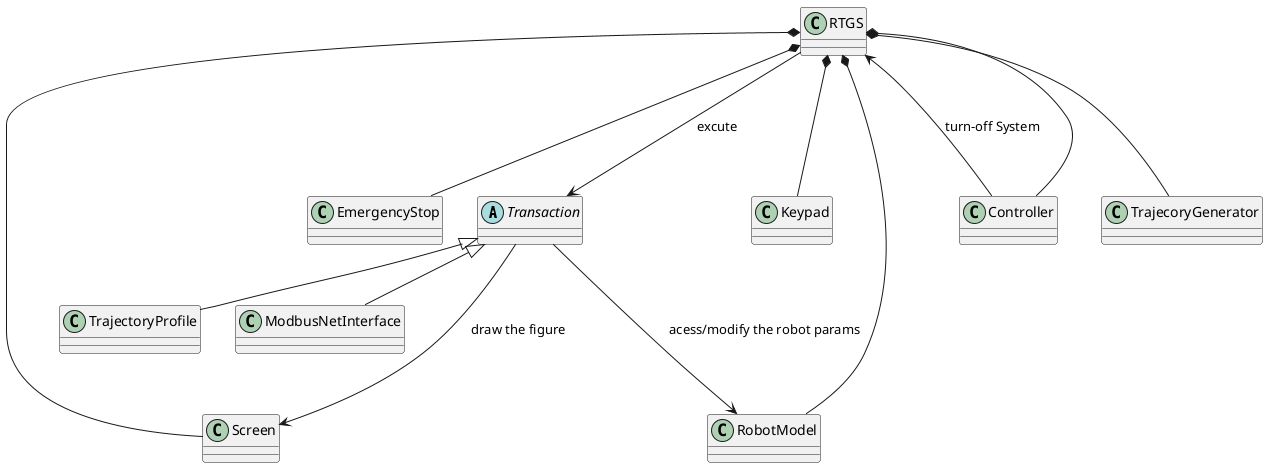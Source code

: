 @startuml
abstract class "Transaction"
RTGS *---EmergencyStop
RTGS *---Screen
RTGS *---Keypad
RTGS *---Controller
RTGS *--- RobotModel
RTGS *--- TrajecoryGenerator
RTGS ---> "Transaction" : excute
"Transaction" <|-- TrajectoryProfile
"Transaction" <|-- ModbusNetInterface
"Transaction" ---> RobotModel : acess/modify the robot params
"Transaction" ---> Screen : draw the figure
Controller --> RTGS: turn-off System
@enduml